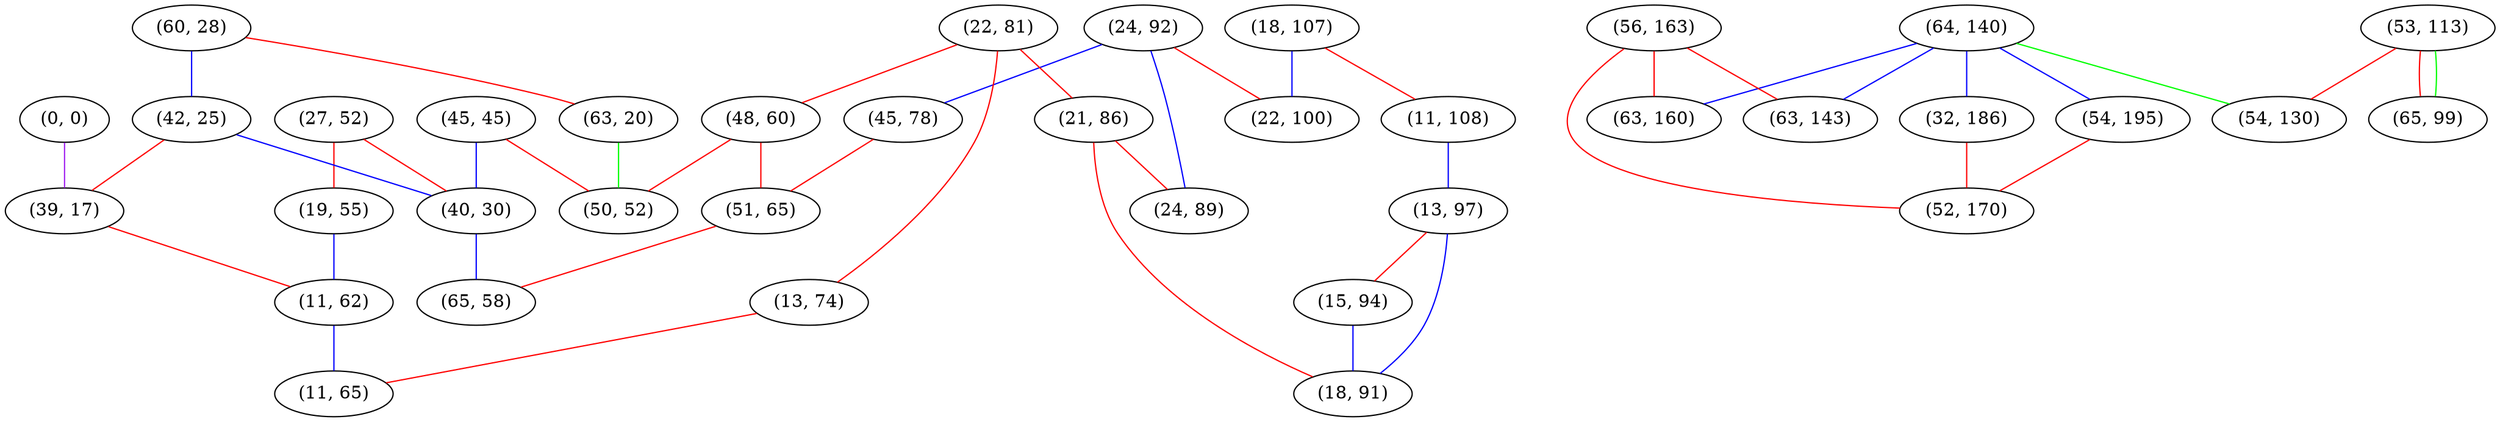 graph "" {
"(27, 52)";
"(45, 45)";
"(24, 92)";
"(22, 81)";
"(60, 28)";
"(42, 25)";
"(64, 140)";
"(0, 0)";
"(39, 17)";
"(63, 20)";
"(19, 55)";
"(18, 107)";
"(54, 195)";
"(32, 186)";
"(40, 30)";
"(21, 86)";
"(13, 74)";
"(24, 89)";
"(22, 100)";
"(56, 163)";
"(53, 113)";
"(11, 108)";
"(13, 97)";
"(54, 130)";
"(45, 78)";
"(48, 60)";
"(52, 170)";
"(51, 65)";
"(65, 99)";
"(11, 62)";
"(15, 94)";
"(18, 91)";
"(63, 143)";
"(65, 58)";
"(11, 65)";
"(63, 160)";
"(50, 52)";
"(27, 52)" -- "(19, 55)"  [color=red, key=0, weight=1];
"(27, 52)" -- "(40, 30)"  [color=red, key=0, weight=1];
"(45, 45)" -- "(40, 30)"  [color=blue, key=0, weight=3];
"(45, 45)" -- "(50, 52)"  [color=red, key=0, weight=1];
"(24, 92)" -- "(24, 89)"  [color=blue, key=0, weight=3];
"(24, 92)" -- "(22, 100)"  [color=red, key=0, weight=1];
"(24, 92)" -- "(45, 78)"  [color=blue, key=0, weight=3];
"(22, 81)" -- "(21, 86)"  [color=red, key=0, weight=1];
"(22, 81)" -- "(13, 74)"  [color=red, key=0, weight=1];
"(22, 81)" -- "(48, 60)"  [color=red, key=0, weight=1];
"(60, 28)" -- "(63, 20)"  [color=red, key=0, weight=1];
"(60, 28)" -- "(42, 25)"  [color=blue, key=0, weight=3];
"(42, 25)" -- "(40, 30)"  [color=blue, key=0, weight=3];
"(42, 25)" -- "(39, 17)"  [color=red, key=0, weight=1];
"(64, 140)" -- "(54, 195)"  [color=blue, key=0, weight=3];
"(64, 140)" -- "(54, 130)"  [color=green, key=0, weight=2];
"(64, 140)" -- "(63, 160)"  [color=blue, key=0, weight=3];
"(64, 140)" -- "(32, 186)"  [color=blue, key=0, weight=3];
"(64, 140)" -- "(63, 143)"  [color=blue, key=0, weight=3];
"(0, 0)" -- "(39, 17)"  [color=purple, key=0, weight=4];
"(39, 17)" -- "(11, 62)"  [color=red, key=0, weight=1];
"(63, 20)" -- "(50, 52)"  [color=green, key=0, weight=2];
"(19, 55)" -- "(11, 62)"  [color=blue, key=0, weight=3];
"(18, 107)" -- "(22, 100)"  [color=blue, key=0, weight=3];
"(18, 107)" -- "(11, 108)"  [color=red, key=0, weight=1];
"(54, 195)" -- "(52, 170)"  [color=red, key=0, weight=1];
"(32, 186)" -- "(52, 170)"  [color=red, key=0, weight=1];
"(40, 30)" -- "(65, 58)"  [color=blue, key=0, weight=3];
"(21, 86)" -- "(24, 89)"  [color=red, key=0, weight=1];
"(21, 86)" -- "(18, 91)"  [color=red, key=0, weight=1];
"(13, 74)" -- "(11, 65)"  [color=red, key=0, weight=1];
"(56, 163)" -- "(52, 170)"  [color=red, key=0, weight=1];
"(56, 163)" -- "(63, 160)"  [color=red, key=0, weight=1];
"(56, 163)" -- "(63, 143)"  [color=red, key=0, weight=1];
"(53, 113)" -- "(65, 99)"  [color=red, key=0, weight=1];
"(53, 113)" -- "(65, 99)"  [color=green, key=1, weight=2];
"(53, 113)" -- "(54, 130)"  [color=red, key=0, weight=1];
"(11, 108)" -- "(13, 97)"  [color=blue, key=0, weight=3];
"(13, 97)" -- "(18, 91)"  [color=blue, key=0, weight=3];
"(13, 97)" -- "(15, 94)"  [color=red, key=0, weight=1];
"(45, 78)" -- "(51, 65)"  [color=red, key=0, weight=1];
"(48, 60)" -- "(51, 65)"  [color=red, key=0, weight=1];
"(48, 60)" -- "(50, 52)"  [color=red, key=0, weight=1];
"(51, 65)" -- "(65, 58)"  [color=red, key=0, weight=1];
"(11, 62)" -- "(11, 65)"  [color=blue, key=0, weight=3];
"(15, 94)" -- "(18, 91)"  [color=blue, key=0, weight=3];
}
